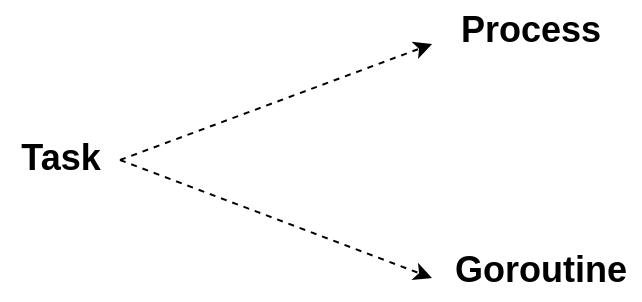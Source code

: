 <mxfile version="14.6.13" type="device" pages="4"><diagram id="3SvoMbDC1mkCXjFbCzDo" name="overview"><mxGraphModel dx="1106" dy="1003" grid="1" gridSize="10" guides="1" tooltips="1" connect="1" arrows="1" fold="1" page="1" pageScale="1" pageWidth="850" pageHeight="1100" math="0" shadow="0"><root><mxCell id="0"/><mxCell id="1" parent="0"/><mxCell id="HSGG-CYAjexTLidtktn--1" value="Task" style="text;html=1;align=center;verticalAlign=middle;resizable=0;points=[];autosize=1;strokeColor=none;fontSize=18;fontStyle=1" vertex="1" parent="1"><mxGeometry x="300" y="444" width="60" height="30" as="geometry"/></mxCell><mxCell id="HSGG-CYAjexTLidtktn--3" value="Process" style="text;html=1;align=center;verticalAlign=middle;resizable=0;points=[];autosize=1;strokeColor=none;fontSize=18;fontStyle=1" vertex="1" parent="1"><mxGeometry x="520" y="380" width="90" height="30" as="geometry"/></mxCell><mxCell id="HSGG-CYAjexTLidtktn--4" value="Goroutine" style="text;html=1;align=center;verticalAlign=middle;resizable=0;points=[];autosize=1;strokeColor=none;fontSize=18;fontStyle=1" vertex="1" parent="1"><mxGeometry x="520" y="500" width="100" height="30" as="geometry"/></mxCell><mxCell id="HSGG-CYAjexTLidtktn--5" value="" style="endArrow=classic;html=1;fontSize=18;dashed=1;entryX=-0.044;entryY=0.733;entryDx=0;entryDy=0;entryPerimeter=0;" edge="1" parent="1" target="HSGG-CYAjexTLidtktn--3"><mxGeometry width="50" height="50" relative="1" as="geometry"><mxPoint x="360" y="460" as="sourcePoint"/><mxPoint x="480" y="400" as="targetPoint"/></mxGeometry></mxCell><mxCell id="HSGG-CYAjexTLidtktn--6" value="" style="endArrow=classic;html=1;fontSize=18;dashed=1;entryX=-0.04;entryY=0.633;entryDx=0;entryDy=0;entryPerimeter=0;" edge="1" parent="1" target="HSGG-CYAjexTLidtktn--4"><mxGeometry width="50" height="50" relative="1" as="geometry"><mxPoint x="360" y="460" as="sourcePoint"/><mxPoint x="480" y="520" as="targetPoint"/></mxGeometry></mxCell></root></mxGraphModel></diagram><diagram id="nPjC6hBNiWcHWv9LEWFd" name="Function"><mxGraphModel dx="1106" dy="1003" grid="1" gridSize="10" guides="1" tooltips="1" connect="1" arrows="1" fold="1" page="1" pageScale="1" pageWidth="850" pageHeight="1100" math="0" shadow="0"><root><mxCell id="xYhLENbga3XM75TcmO6j-0"/><mxCell id="xYhLENbga3XM75TcmO6j-1" parent="xYhLENbga3XM75TcmO6j-0"/><mxCell id="xYhLENbga3XM75TcmO6j-2" value="" style="rounded=0;whiteSpace=wrap;html=1;strokeWidth=2;fontSize=17;fillColor=#dae8fc;strokeColor=#6c8ebf;dashed=1;" vertex="1" parent="xYhLENbga3XM75TcmO6j-1"><mxGeometry x="400" y="490" width="40" height="48" as="geometry"/></mxCell><mxCell id="xYhLENbga3XM75TcmO6j-3" value="worker" style="text;html=1;align=center;verticalAlign=middle;resizable=0;points=[];autosize=1;strokeColor=none;fontSize=15;" vertex="1" parent="xYhLENbga3XM75TcmO6j-1"><mxGeometry x="290" y="224" width="60" height="20" as="geometry"/></mxCell><mxCell id="xYhLENbga3XM75TcmO6j-4" value="" style="rounded=0;whiteSpace=wrap;html=1;strokeWidth=2;fontSize=17;fillColor=#dae8fc;strokeColor=#6c8ebf;dashed=1;" vertex="1" parent="xYhLENbga3XM75TcmO6j-1"><mxGeometry x="250" y="210" width="40" height="48" as="geometry"/></mxCell><mxCell id="xYhLENbga3XM75TcmO6j-5" value="" style="rounded=0;whiteSpace=wrap;html=1;strokeWidth=2;fontSize=17;fillColor=#dae8fc;strokeColor=#6c8ebf;dashed=1;" vertex="1" parent="xYhLENbga3XM75TcmO6j-1"><mxGeometry x="510" y="490" width="40" height="48" as="geometry"/></mxCell><mxCell id="xYhLENbga3XM75TcmO6j-6" value="" style="rounded=0;whiteSpace=wrap;html=1;strokeWidth=2;fontSize=17;fillColor=#dae8fc;strokeColor=#6c8ebf;dashed=1;" vertex="1" parent="xYhLENbga3XM75TcmO6j-1"><mxGeometry x="620" y="490" width="40" height="48" as="geometry"/></mxCell><mxCell id="xYhLENbga3XM75TcmO6j-8" style="rounded=0;orthogonalLoop=1;jettySize=auto;html=1;exitX=0.5;exitY=1;exitDx=0;exitDy=0;entryX=0.5;entryY=0;entryDx=0;entryDy=0;dashed=1;fontSize=18;endArrow=open;endFill=0;" edge="1" parent="xYhLENbga3XM75TcmO6j-1" source="xYhLENbga3XM75TcmO6j-7" target="xYhLENbga3XM75TcmO6j-2"><mxGeometry relative="1" as="geometry"/></mxCell><mxCell id="xYhLENbga3XM75TcmO6j-9" style="edgeStyle=none;rounded=0;orthogonalLoop=1;jettySize=auto;html=1;exitX=0.5;exitY=1;exitDx=0;exitDy=0;entryX=0.5;entryY=0;entryDx=0;entryDy=0;dashed=1;fontSize=18;endArrow=open;endFill=0;" edge="1" parent="xYhLENbga3XM75TcmO6j-1" source="xYhLENbga3XM75TcmO6j-7" target="xYhLENbga3XM75TcmO6j-5"><mxGeometry relative="1" as="geometry"/></mxCell><mxCell id="xYhLENbga3XM75TcmO6j-10" style="edgeStyle=none;rounded=0;orthogonalLoop=1;jettySize=auto;html=1;exitX=0.5;exitY=1;exitDx=0;exitDy=0;entryX=0.5;entryY=0;entryDx=0;entryDy=0;dashed=1;fontSize=18;endArrow=open;endFill=0;" edge="1" parent="xYhLENbga3XM75TcmO6j-1" source="xYhLENbga3XM75TcmO6j-7" target="xYhLENbga3XM75TcmO6j-6"><mxGeometry relative="1" as="geometry"/></mxCell><mxCell id="xYhLENbga3XM75TcmO6j-7" value="Schedule" style="rounded=0;whiteSpace=wrap;html=1;strokeWidth=2;fontSize=17;" vertex="1" parent="xYhLENbga3XM75TcmO6j-1"><mxGeometry x="470" y="310" width="120" height="48" as="geometry"/></mxCell><mxCell id="xYhLENbga3XM75TcmO6j-12" style="edgeStyle=none;rounded=0;orthogonalLoop=1;jettySize=auto;html=1;exitX=1;exitY=0.5;exitDx=0;exitDy=0;entryX=0;entryY=0.5;entryDx=0;entryDy=0;dashed=1;fontSize=18;endArrow=open;endFill=0;" edge="1" parent="xYhLENbga3XM75TcmO6j-1" source="xYhLENbga3XM75TcmO6j-11" target="xYhLENbga3XM75TcmO6j-7"><mxGeometry relative="1" as="geometry"/></mxCell><mxCell id="xYhLENbga3XM75TcmO6j-11" value="Client" style="rounded=0;whiteSpace=wrap;html=1;strokeWidth=2;fontSize=17;" vertex="1" parent="xYhLENbga3XM75TcmO6j-1"><mxGeometry x="260" y="310" width="120" height="48" as="geometry"/></mxCell><mxCell id="xYhLENbga3XM75TcmO6j-14" style="edgeStyle=none;rounded=0;orthogonalLoop=1;jettySize=auto;html=1;exitX=1;exitY=0.5;exitDx=0;exitDy=0;entryX=0;entryY=0.5;entryDx=0;entryDy=0;dashed=1;fontSize=18;endArrow=open;endFill=0;" edge="1" parent="xYhLENbga3XM75TcmO6j-1" source="xYhLENbga3XM75TcmO6j-13" target="xYhLENbga3XM75TcmO6j-11"><mxGeometry relative="1" as="geometry"/></mxCell><mxCell id="xYhLENbga3XM75TcmO6j-13" value="" style="rounded=0;whiteSpace=wrap;html=1;strokeWidth=2;fontSize=17;fillColor=#e1d5e7;strokeColor=#9673a6;dashed=1;" vertex="1" parent="xYhLENbga3XM75TcmO6j-1"><mxGeometry x="130" y="310" width="40" height="48" as="geometry"/></mxCell><mxCell id="xYhLENbga3XM75TcmO6j-15" value="" style="rounded=0;whiteSpace=wrap;html=1;strokeWidth=2;fontSize=17;fillColor=#e1d5e7;strokeColor=#9673a6;dashed=1;" vertex="1" parent="xYhLENbga3XM75TcmO6j-1"><mxGeometry x="380" y="210" width="40" height="48" as="geometry"/></mxCell><mxCell id="xYhLENbga3XM75TcmO6j-16" value="Func" style="text;html=1;align=center;verticalAlign=middle;resizable=0;points=[];autosize=1;strokeColor=none;fontSize=15;" vertex="1" parent="xYhLENbga3XM75TcmO6j-1"><mxGeometry x="420" y="224" width="50" height="20" as="geometry"/></mxCell><mxCell id="xYhLENbga3XM75TcmO6j-17" value="How to transport the function?" style="text;html=1;align=center;verticalAlign=middle;resizable=0;points=[];autosize=1;strokeColor=none;fontSize=15;" vertex="1" parent="xYhLENbga3XM75TcmO6j-1"><mxGeometry x="125" y="458" width="220" height="20" as="geometry"/></mxCell><mxCell id="xYhLENbga3XM75TcmO6j-18" value="1. main.go&lt;br&gt;&lt;div&gt;&lt;span&gt;2. docker image&lt;/span&gt;&lt;/div&gt;3. executable file" style="text;html=1;align=left;verticalAlign=middle;resizable=0;points=[];autosize=1;strokeColor=none;fontSize=15;" vertex="1" parent="xYhLENbga3XM75TcmO6j-1"><mxGeometry x="135" y="478" width="130" height="60" as="geometry"/></mxCell><mxCell id="sm8FeRjUQuaffeMcAZKg-0" value="" style="rounded=0;whiteSpace=wrap;html=1;strokeWidth=2;fontSize=17;fillColor=#dae8fc;strokeColor=#6c8ebf;dashed=1;" vertex="1" parent="xYhLENbga3XM75TcmO6j-1"><mxGeometry x="510" y="870" width="40" height="48" as="geometry"/></mxCell><mxCell id="sm8FeRjUQuaffeMcAZKg-1" value="" style="rounded=0;whiteSpace=wrap;html=1;strokeWidth=2;fontSize=17;fillColor=#dae8fc;strokeColor=#6c8ebf;dashed=1;" vertex="1" parent="xYhLENbga3XM75TcmO6j-1"><mxGeometry x="620" y="870" width="40" height="48" as="geometry"/></mxCell><mxCell id="sm8FeRjUQuaffeMcAZKg-2" value="" style="rounded=0;whiteSpace=wrap;html=1;strokeWidth=2;fontSize=17;fillColor=#dae8fc;strokeColor=#6c8ebf;dashed=1;" vertex="1" parent="xYhLENbga3XM75TcmO6j-1"><mxGeometry x="730" y="870" width="40" height="48" as="geometry"/></mxCell><mxCell id="sm8FeRjUQuaffeMcAZKg-3" style="rounded=0;orthogonalLoop=1;jettySize=auto;html=1;exitX=0.5;exitY=1;exitDx=0;exitDy=0;entryX=0.5;entryY=0;entryDx=0;entryDy=0;dashed=1;fontSize=18;endArrow=open;endFill=0;" edge="1" parent="xYhLENbga3XM75TcmO6j-1" source="sm8FeRjUQuaffeMcAZKg-6" target="sm8FeRjUQuaffeMcAZKg-0"><mxGeometry relative="1" as="geometry"/></mxCell><mxCell id="sm8FeRjUQuaffeMcAZKg-4" style="edgeStyle=none;rounded=0;orthogonalLoop=1;jettySize=auto;html=1;exitX=0.5;exitY=1;exitDx=0;exitDy=0;entryX=0.5;entryY=0;entryDx=0;entryDy=0;dashed=1;fontSize=18;endArrow=open;endFill=0;" edge="1" parent="xYhLENbga3XM75TcmO6j-1" source="sm8FeRjUQuaffeMcAZKg-6" target="sm8FeRjUQuaffeMcAZKg-1"><mxGeometry relative="1" as="geometry"/></mxCell><mxCell id="sm8FeRjUQuaffeMcAZKg-5" style="edgeStyle=none;rounded=0;orthogonalLoop=1;jettySize=auto;html=1;exitX=0.5;exitY=1;exitDx=0;exitDy=0;entryX=0.5;entryY=0;entryDx=0;entryDy=0;dashed=1;fontSize=18;endArrow=open;endFill=0;" edge="1" parent="xYhLENbga3XM75TcmO6j-1" source="sm8FeRjUQuaffeMcAZKg-6" target="sm8FeRjUQuaffeMcAZKg-2"><mxGeometry relative="1" as="geometry"/></mxCell><mxCell id="sm8FeRjUQuaffeMcAZKg-6" value="Schedule" style="rounded=0;whiteSpace=wrap;html=1;strokeWidth=2;fontSize=17;" vertex="1" parent="xYhLENbga3XM75TcmO6j-1"><mxGeometry x="580" y="690" width="120" height="48" as="geometry"/></mxCell><mxCell id="sm8FeRjUQuaffeMcAZKg-13" value="transform" style="edgeStyle=orthogonalEdgeStyle;rounded=0;orthogonalLoop=1;jettySize=auto;html=1;exitX=1;exitY=0.5;exitDx=0;exitDy=0;dashed=1;fontSize=12;endArrow=open;endFill=0;entryX=0;entryY=0.5;entryDx=0;entryDy=0;" edge="1" parent="xYhLENbga3XM75TcmO6j-1" source="sm8FeRjUQuaffeMcAZKg-8" target="sm8FeRjUQuaffeMcAZKg-14"><mxGeometry relative="1" as="geometry"><mxPoint x="440" y="714" as="targetPoint"/></mxGeometry></mxCell><mxCell id="sm8FeRjUQuaffeMcAZKg-8" value="Client" style="rounded=0;whiteSpace=wrap;html=1;strokeWidth=2;fontSize=17;" vertex="1" parent="xYhLENbga3XM75TcmO6j-1"><mxGeometry x="220" y="690" width="120" height="48" as="geometry"/></mxCell><mxCell id="sm8FeRjUQuaffeMcAZKg-9" style="edgeStyle=none;rounded=0;orthogonalLoop=1;jettySize=auto;html=1;exitX=1;exitY=0.5;exitDx=0;exitDy=0;entryX=0;entryY=0.5;entryDx=0;entryDy=0;dashed=1;fontSize=18;endArrow=open;endFill=0;" edge="1" parent="xYhLENbga3XM75TcmO6j-1" source="sm8FeRjUQuaffeMcAZKg-10" target="sm8FeRjUQuaffeMcAZKg-8"><mxGeometry relative="1" as="geometry"/></mxCell><mxCell id="sm8FeRjUQuaffeMcAZKg-10" value="" style="rounded=0;whiteSpace=wrap;html=1;strokeWidth=2;fontSize=17;fillColor=#e1d5e7;strokeColor=#9673a6;dashed=1;" vertex="1" parent="xYhLENbga3XM75TcmO6j-1"><mxGeometry x="90" y="690" width="40" height="48" as="geometry"/></mxCell><mxCell id="sm8FeRjUQuaffeMcAZKg-11" value="How to run the function？" style="text;html=1;align=center;verticalAlign=middle;resizable=0;points=[];autosize=1;strokeColor=none;fontSize=15;" vertex="1" parent="xYhLENbga3XM75TcmO6j-1"><mxGeometry x="95" y="838" width="180" height="20" as="geometry"/></mxCell><mxCell id="sm8FeRjUQuaffeMcAZKg-12" value="1. go run main.go&lt;br&gt;&lt;div&gt;&lt;span&gt;2. docker run image&lt;/span&gt;&lt;/div&gt;3. os.Exec(filename)" style="text;html=1;align=left;verticalAlign=middle;resizable=0;points=[];autosize=1;strokeColor=none;fontSize=15;" vertex="1" parent="xYhLENbga3XM75TcmO6j-1"><mxGeometry x="110" y="858" width="150" height="60" as="geometry"/></mxCell><mxCell id="sm8FeRjUQuaffeMcAZKg-18" style="edgeStyle=orthogonalEdgeStyle;rounded=0;orthogonalLoop=1;jettySize=auto;html=1;exitX=1;exitY=0.5;exitDx=0;exitDy=0;entryX=0;entryY=0.5;entryDx=0;entryDy=0;dashed=1;fontSize=12;endArrow=open;endFill=0;" edge="1" parent="xYhLENbga3XM75TcmO6j-1" source="sm8FeRjUQuaffeMcAZKg-14" target="sm8FeRjUQuaffeMcAZKg-6"><mxGeometry relative="1" as="geometry"/></mxCell><mxCell id="sm8FeRjUQuaffeMcAZKg-14" value="" style="rounded=0;whiteSpace=wrap;html=1;strokeWidth=2;fontSize=17;dashed=1;fillColor=#f8cecc;strokeColor=#b85450;" vertex="1" parent="xYhLENbga3XM75TcmO6j-1"><mxGeometry x="450" y="690" width="40" height="48" as="geometry"/></mxCell><mxCell id="sm8FeRjUQuaffeMcAZKg-15" value="" style="rounded=0;whiteSpace=wrap;html=1;strokeWidth=2;fontSize=17;dashed=1;fillColor=#f8cecc;strokeColor=#b85450;" vertex="1" parent="xYhLENbga3XM75TcmO6j-1"><mxGeometry x="560" y="768" width="20" height="28" as="geometry"/></mxCell><mxCell id="sm8FeRjUQuaffeMcAZKg-16" value="" style="rounded=0;whiteSpace=wrap;html=1;strokeWidth=2;fontSize=17;dashed=1;fillColor=#f8cecc;strokeColor=#b85450;" vertex="1" parent="xYhLENbga3XM75TcmO6j-1"><mxGeometry x="700" y="768" width="20" height="28" as="geometry"/></mxCell><mxCell id="sm8FeRjUQuaffeMcAZKg-17" value="" style="rounded=0;whiteSpace=wrap;html=1;strokeWidth=2;fontSize=17;dashed=1;fillColor=#f8cecc;strokeColor=#b85450;" vertex="1" parent="xYhLENbga3XM75TcmO6j-1"><mxGeometry x="630" y="768" width="20" height="28" as="geometry"/></mxCell><mxCell id="sm8FeRjUQuaffeMcAZKg-19" value="" style="rounded=0;whiteSpace=wrap;html=1;strokeWidth=2;fontSize=17;dashed=1;fillColor=#f8cecc;strokeColor=#b85450;" vertex="1" parent="xYhLENbga3XM75TcmO6j-1"><mxGeometry x="500" y="210" width="40" height="48" as="geometry"/></mxCell><mxCell id="sm8FeRjUQuaffeMcAZKg-20" value="Intermediate" style="text;html=1;align=center;verticalAlign=middle;resizable=0;points=[];autosize=1;strokeColor=none;fontSize=15;" vertex="1" parent="xYhLENbga3XM75TcmO6j-1"><mxGeometry x="540" y="224" width="100" height="20" as="geometry"/></mxCell></root></mxGraphModel></diagram><diagram id="HkUI5wmbWF4kP87r55Sr" name="Register"><mxGraphModel dx="1106" dy="1003" grid="1" gridSize="10" guides="1" tooltips="1" connect="1" arrows="1" fold="1" page="1" pageScale="1" pageWidth="850" pageHeight="1100" math="0" shadow="0"><root><mxCell id="Qe1ZZ5EtWg21ssXyPbJC-0"/><mxCell id="Qe1ZZ5EtWg21ssXyPbJC-1" parent="Qe1ZZ5EtWg21ssXyPbJC-0"/><mxCell id="QXpDXe4XGlOjx7H_vjmJ-20" style="edgeStyle=none;rounded=0;orthogonalLoop=1;jettySize=auto;html=1;exitX=0.5;exitY=1;exitDx=0;exitDy=0;entryX=0.5;entryY=0;entryDx=0;entryDy=0;fontSize=15;endArrow=open;endFill=0;dashed=1;" edge="1" parent="Qe1ZZ5EtWg21ssXyPbJC-1" source="QXpDXe4XGlOjx7H_vjmJ-0" target="QXpDXe4XGlOjx7H_vjmJ-17"><mxGeometry relative="1" as="geometry"/></mxCell><mxCell id="QXpDXe4XGlOjx7H_vjmJ-21" style="edgeStyle=none;rounded=0;orthogonalLoop=1;jettySize=auto;html=1;exitX=0.5;exitY=1;exitDx=0;exitDy=0;entryX=0.5;entryY=0;entryDx=0;entryDy=0;fontSize=15;endArrow=open;endFill=0;dashed=1;" edge="1" parent="Qe1ZZ5EtWg21ssXyPbJC-1" source="QXpDXe4XGlOjx7H_vjmJ-0" target="QXpDXe4XGlOjx7H_vjmJ-18"><mxGeometry relative="1" as="geometry"/></mxCell><mxCell id="L1-ocj655e4Mfix5hyEu-2" style="edgeStyle=none;rounded=0;orthogonalLoop=1;jettySize=auto;html=1;exitX=0.5;exitY=1;exitDx=0;exitDy=0;entryX=0.5;entryY=0;entryDx=0;entryDy=0;dashed=1;fontSize=15;endArrow=open;endFill=0;" edge="1" parent="Qe1ZZ5EtWg21ssXyPbJC-1" source="QXpDXe4XGlOjx7H_vjmJ-0" target="QXpDXe4XGlOjx7H_vjmJ-1"><mxGeometry relative="1" as="geometry"/></mxCell><mxCell id="QXpDXe4XGlOjx7H_vjmJ-0" value="Scheduler" style="rounded=0;whiteSpace=wrap;html=1;strokeWidth=2;fontSize=17;" vertex="1" parent="Qe1ZZ5EtWg21ssXyPbJC-1"><mxGeometry x="420" y="270" width="120" height="48" as="geometry"/></mxCell><mxCell id="QXpDXe4XGlOjx7H_vjmJ-15" value="Register" style="edgeStyle=orthogonalEdgeStyle;rounded=0;orthogonalLoop=1;jettySize=auto;html=1;exitX=1;exitY=0.5;exitDx=0;exitDy=0;entryX=0.5;entryY=1;entryDx=0;entryDy=0;dashed=1;fontSize=12;endArrow=open;endFill=0;" edge="1" parent="Qe1ZZ5EtWg21ssXyPbJC-1" source="QXpDXe4XGlOjx7H_vjmJ-1" target="QXpDXe4XGlOjx7H_vjmJ-14"><mxGeometry relative="1" as="geometry"/></mxCell><mxCell id="QXpDXe4XGlOjx7H_vjmJ-1" value="" style="rounded=0;whiteSpace=wrap;html=1;strokeWidth=2;fontSize=17;fillColor=#dae8fc;strokeColor=#6c8ebf;dashed=1;" vertex="1" parent="Qe1ZZ5EtWg21ssXyPbJC-1"><mxGeometry x="570" y="450" width="40" height="48" as="geometry"/></mxCell><mxCell id="QXpDXe4XGlOjx7H_vjmJ-2" value="" style="rounded=0;whiteSpace=wrap;html=1;strokeWidth=2;fontSize=17;fillColor=#dae8fc;strokeColor=#6c8ebf;dashed=1;" vertex="1" parent="Qe1ZZ5EtWg21ssXyPbJC-1"><mxGeometry x="370" y="150" width="40" height="48" as="geometry"/></mxCell><mxCell id="QXpDXe4XGlOjx7H_vjmJ-3" value="worker" style="text;html=1;align=center;verticalAlign=middle;resizable=0;points=[];autosize=1;strokeColor=none;fontSize=15;" vertex="1" parent="Qe1ZZ5EtWg21ssXyPbJC-1"><mxGeometry x="410" y="164" width="60" height="20" as="geometry"/></mxCell><mxCell id="QXpDXe4XGlOjx7H_vjmJ-5" style="edgeStyle=none;rounded=0;orthogonalLoop=1;jettySize=auto;html=1;exitX=0;exitY=0.75;exitDx=0;exitDy=0;fontSize=15;" edge="1" parent="Qe1ZZ5EtWg21ssXyPbJC-1" source="QXpDXe4XGlOjx7H_vjmJ-1" target="QXpDXe4XGlOjx7H_vjmJ-1"><mxGeometry relative="1" as="geometry"/></mxCell><mxCell id="QXpDXe4XGlOjx7H_vjmJ-9" style="edgeStyle=none;rounded=0;orthogonalLoop=1;jettySize=auto;html=1;exitX=0;exitY=0.75;exitDx=0;exitDy=0;fontSize=15;" edge="1" parent="Qe1ZZ5EtWg21ssXyPbJC-1"><mxGeometry relative="1" as="geometry"><mxPoint x="460" y="476" as="sourcePoint"/><mxPoint x="460" y="476" as="targetPoint"/></mxGeometry></mxCell><mxCell id="QXpDXe4XGlOjx7H_vjmJ-12" value="call" style="edgeStyle=none;rounded=0;orthogonalLoop=1;jettySize=auto;html=1;exitX=1;exitY=0.5;exitDx=0;exitDy=0;entryX=0;entryY=0.5;entryDx=0;entryDy=0;dashed=1;fontSize=15;endArrow=open;endFill=0;" edge="1" parent="Qe1ZZ5EtWg21ssXyPbJC-1" source="QXpDXe4XGlOjx7H_vjmJ-11" target="QXpDXe4XGlOjx7H_vjmJ-0"><mxGeometry relative="1" as="geometry"/></mxCell><mxCell id="QXpDXe4XGlOjx7H_vjmJ-11" value="Client" style="rounded=0;whiteSpace=wrap;html=1;strokeWidth=2;fontSize=17;" vertex="1" parent="Qe1ZZ5EtWg21ssXyPbJC-1"><mxGeometry x="200" y="270" width="120" height="48" as="geometry"/></mxCell><mxCell id="QXpDXe4XGlOjx7H_vjmJ-16" style="edgeStyle=none;rounded=0;orthogonalLoop=1;jettySize=auto;html=1;exitX=0;exitY=0.5;exitDx=0;exitDy=0;entryX=1;entryY=0.5;entryDx=0;entryDy=0;fontSize=15;endArrow=open;endFill=0;" edge="1" parent="Qe1ZZ5EtWg21ssXyPbJC-1" source="QXpDXe4XGlOjx7H_vjmJ-14" target="QXpDXe4XGlOjx7H_vjmJ-0"><mxGeometry relative="1" as="geometry"/></mxCell><mxCell id="QXpDXe4XGlOjx7H_vjmJ-14" value="Registry" style="rounded=0;whiteSpace=wrap;html=1;strokeWidth=2;fontSize=17;" vertex="1" parent="Qe1ZZ5EtWg21ssXyPbJC-1"><mxGeometry x="640" y="270" width="120" height="48" as="geometry"/></mxCell><mxCell id="QXpDXe4XGlOjx7H_vjmJ-17" value="" style="rounded=0;whiteSpace=wrap;html=1;strokeWidth=2;fontSize=17;fillColor=#dae8fc;strokeColor=#6c8ebf;dashed=1;" vertex="1" parent="Qe1ZZ5EtWg21ssXyPbJC-1"><mxGeometry x="350" y="450" width="40" height="48" as="geometry"/></mxCell><mxCell id="QXpDXe4XGlOjx7H_vjmJ-18" value="" style="rounded=0;whiteSpace=wrap;html=1;strokeWidth=2;fontSize=17;fillColor=#dae8fc;strokeColor=#6c8ebf;dashed=1;" vertex="1" parent="Qe1ZZ5EtWg21ssXyPbJC-1"><mxGeometry x="460" y="450" width="40" height="48" as="geometry"/></mxCell><mxCell id="L1-ocj655e4Mfix5hyEu-1" value="Serve" style="edgeStyle=orthogonalEdgeStyle;rounded=0;orthogonalLoop=1;jettySize=auto;html=1;exitX=1;exitY=0.5;exitDx=0;exitDy=0;entryX=0;entryY=0.5;entryDx=0;entryDy=0;dashed=1;fontSize=12;endArrow=open;endFill=0;" edge="1" parent="Qe1ZZ5EtWg21ssXyPbJC-1" source="L1-ocj655e4Mfix5hyEu-0" target="QXpDXe4XGlOjx7H_vjmJ-17"><mxGeometry relative="1" as="geometry"/></mxCell><mxCell id="L1-ocj655e4Mfix5hyEu-0" value="" style="rounded=0;whiteSpace=wrap;html=1;strokeWidth=2;fontSize=17;fillColor=#e1d5e7;strokeColor=#9673a6;dashed=1;" vertex="1" parent="Qe1ZZ5EtWg21ssXyPbJC-1"><mxGeometry x="205" y="450" width="40" height="48" as="geometry"/></mxCell><mxCell id="L1-ocj655e4Mfix5hyEu-3" value="" style="rounded=0;whiteSpace=wrap;html=1;strokeWidth=2;fontSize=17;fillColor=#e1d5e7;strokeColor=#9673a6;dashed=1;" vertex="1" parent="Qe1ZZ5EtWg21ssXyPbJC-1"><mxGeometry x="510" y="150" width="40" height="48" as="geometry"/></mxCell><mxCell id="L1-ocj655e4Mfix5hyEu-4" value="Func" style="text;html=1;align=center;verticalAlign=middle;resizable=0;points=[];autosize=1;strokeColor=none;fontSize=15;" vertex="1" parent="Qe1ZZ5EtWg21ssXyPbJC-1"><mxGeometry x="550" y="164" width="50" height="20" as="geometry"/></mxCell><mxCell id="AcCob82pIoL4QJAOUHe_-3" value="" style="edgeStyle=orthogonalEdgeStyle;rounded=0;orthogonalLoop=1;jettySize=auto;html=1;fontSize=15;endArrow=open;endFill=0;entryX=0.5;entryY=1;entryDx=0;entryDy=0;dashed=1;" edge="1" parent="Qe1ZZ5EtWg21ssXyPbJC-1" source="AcCob82pIoL4QJAOUHe_-2" target="QXpDXe4XGlOjx7H_vjmJ-17"><mxGeometry relative="1" as="geometry"/></mxCell><mxCell id="AcCob82pIoL4QJAOUHe_-2" value="User" style="text;html=1;align=center;verticalAlign=middle;resizable=0;points=[];autosize=1;strokeColor=none;fontSize=15;fontStyle=1" vertex="1" parent="Qe1ZZ5EtWg21ssXyPbJC-1"><mxGeometry x="200" y="520" width="50" height="20" as="geometry"/></mxCell><mxCell id="AcCob82pIoL4QJAOUHe_-4" value="" style="edgeStyle=orthogonalEdgeStyle;rounded=0;orthogonalLoop=1;jettySize=auto;html=1;fontSize=15;endArrow=open;endFill=0;exitX=1.04;exitY=0.5;exitDx=0;exitDy=0;exitPerimeter=0;entryX=0.5;entryY=1;entryDx=0;entryDy=0;dashed=1;" edge="1" parent="Qe1ZZ5EtWg21ssXyPbJC-1" source="AcCob82pIoL4QJAOUHe_-2" target="QXpDXe4XGlOjx7H_vjmJ-18"><mxGeometry relative="1" as="geometry"><mxPoint x="260" y="540" as="sourcePoint"/><mxPoint x="490" y="490" as="targetPoint"/></mxGeometry></mxCell><mxCell id="AcCob82pIoL4QJAOUHe_-5" value="Create" style="edgeStyle=orthogonalEdgeStyle;rounded=0;orthogonalLoop=1;jettySize=auto;html=1;fontSize=12;endArrow=open;endFill=0;exitX=1.02;exitY=0.5;exitDx=0;exitDy=0;exitPerimeter=0;entryX=0.5;entryY=1;entryDx=0;entryDy=0;dashed=1;" edge="1" parent="Qe1ZZ5EtWg21ssXyPbJC-1" source="AcCob82pIoL4QJAOUHe_-2" target="QXpDXe4XGlOjx7H_vjmJ-1"><mxGeometry x="-0.682" relative="1" as="geometry"><mxPoint x="262" y="540" as="sourcePoint"/><mxPoint x="490" y="508" as="targetPoint"/><mxPoint as="offset"/></mxGeometry></mxCell><mxCell id="T1cD9ZteqHkFZxhMKPr3-0" value="etcd" style="text;html=1;align=center;verticalAlign=middle;resizable=0;points=[];autosize=1;strokeColor=none;fontSize=12;" vertex="1" parent="Qe1ZZ5EtWg21ssXyPbJC-1"><mxGeometry x="640" y="250" width="40" height="20" as="geometry"/></mxCell></root></mxGraphModel></diagram><diagram id="0lanxDe1DYoUe_8vdr1x" name="Policy"><mxGraphModel dx="1106" dy="1003" grid="1" gridSize="10" guides="1" tooltips="1" connect="1" arrows="1" fold="1" page="1" pageScale="1" pageWidth="850" pageHeight="1100" math="0" shadow="0"><root><mxCell id="we0OvvCKqPueB6-gDaaV-0"/><mxCell id="we0OvvCKqPueB6-gDaaV-1" parent="we0OvvCKqPueB6-gDaaV-0"/><mxCell id="E5qxDZsRbsgEz9PvQt6e-7" value="get" style="edgeStyle=orthogonalEdgeStyle;rounded=0;orthogonalLoop=1;jettySize=auto;html=1;exitX=1;exitY=0.5;exitDx=0;exitDy=0;entryX=0;entryY=0.5;entryDx=0;entryDy=0;dashed=1;fontSize=15;endArrow=open;endFill=0;" edge="1" parent="we0OvvCKqPueB6-gDaaV-1" source="E5qxDZsRbsgEz9PvQt6e-0" target="E5qxDZsRbsgEz9PvQt6e-6"><mxGeometry relative="1" as="geometry"/></mxCell><mxCell id="E5qxDZsRbsgEz9PvQt6e-0" value="Pool" style="rounded=0;whiteSpace=wrap;html=1;strokeWidth=2;fontSize=17;" vertex="1" parent="we0OvvCKqPueB6-gDaaV-1"><mxGeometry x="360" y="250" width="120" height="48" as="geometry"/></mxCell><mxCell id="E5qxDZsRbsgEz9PvQt6e-5" value="put" style="edgeStyle=orthogonalEdgeStyle;rounded=0;orthogonalLoop=1;jettySize=auto;html=1;exitX=1;exitY=0.5;exitDx=0;exitDy=0;entryX=0;entryY=0.5;entryDx=0;entryDy=0;dashed=1;fontSize=15;endArrow=open;endFill=0;" edge="1" parent="we0OvvCKqPueB6-gDaaV-1" source="E5qxDZsRbsgEz9PvQt6e-2" target="E5qxDZsRbsgEz9PvQt6e-0"><mxGeometry relative="1" as="geometry"/></mxCell><mxCell id="E5qxDZsRbsgEz9PvQt6e-2" value="" style="rounded=0;whiteSpace=wrap;html=1;strokeWidth=2;fontSize=17;fillColor=#dae8fc;strokeColor=#6c8ebf;" vertex="1" parent="we0OvvCKqPueB6-gDaaV-1"><mxGeometry x="220" y="250" width="40" height="48" as="geometry"/></mxCell><mxCell id="E5qxDZsRbsgEz9PvQt6e-3" value="" style="rounded=0;whiteSpace=wrap;html=1;strokeWidth=2;fontSize=17;fillColor=#dae8fc;strokeColor=#6c8ebf;" vertex="1" parent="we0OvvCKqPueB6-gDaaV-1"><mxGeometry x="340" y="130" width="40" height="48" as="geometry"/></mxCell><mxCell id="E5qxDZsRbsgEz9PvQt6e-4" value="worker" style="text;html=1;align=center;verticalAlign=middle;resizable=0;points=[];autosize=1;strokeColor=none;fontSize=15;" vertex="1" parent="we0OvvCKqPueB6-gDaaV-1"><mxGeometry x="380" y="144" width="60" height="20" as="geometry"/></mxCell><mxCell id="E5qxDZsRbsgEz9PvQt6e-10" value="" style="edgeStyle=orthogonalEdgeStyle;rounded=0;orthogonalLoop=1;jettySize=auto;html=1;exitX=0.5;exitY=1;exitDx=0;exitDy=0;entryX=1;entryY=0.5;entryDx=0;entryDy=0;dashed=1;fontSize=15;endArrow=open;endFill=0;" edge="1" parent="we0OvvCKqPueB6-gDaaV-1" source="E5qxDZsRbsgEz9PvQt6e-6" target="E5qxDZsRbsgEz9PvQt6e-9"><mxGeometry x="0.399" relative="1" as="geometry"><mxPoint as="offset"/></mxGeometry></mxCell><mxCell id="E5qxDZsRbsgEz9PvQt6e-6" value="" style="rounded=0;whiteSpace=wrap;html=1;strokeWidth=2;fontSize=17;fillColor=#dae8fc;strokeColor=#6c8ebf;" vertex="1" parent="we0OvvCKqPueB6-gDaaV-1"><mxGeometry x="580" y="250" width="40" height="48" as="geometry"/></mxCell><mxCell id="E5qxDZsRbsgEz9PvQt6e-14" value="complete" style="edgeStyle=orthogonalEdgeStyle;rounded=0;orthogonalLoop=1;jettySize=auto;html=1;exitX=0;exitY=0.5;exitDx=0;exitDy=0;entryX=0.5;entryY=1;entryDx=0;entryDy=0;dashed=1;fontSize=15;endArrow=open;endFill=0;" edge="1" parent="we0OvvCKqPueB6-gDaaV-1" source="E5qxDZsRbsgEz9PvQt6e-9" target="E5qxDZsRbsgEz9PvQt6e-2"><mxGeometry x="-0.399" relative="1" as="geometry"><mxPoint as="offset"/></mxGeometry></mxCell><mxCell id="E5qxDZsRbsgEz9PvQt6e-9" value="" style="rounded=0;whiteSpace=wrap;html=1;strokeWidth=2;fontSize=17;fillColor=#dae8fc;strokeColor=#6c8ebf;" vertex="1" parent="we0OvvCKqPueB6-gDaaV-1"><mxGeometry x="400" y="370" width="40" height="48" as="geometry"/></mxCell><mxCell id="E5qxDZsRbsgEz9PvQt6e-26" value="" style="rounded=0;whiteSpace=wrap;html=1;strokeWidth=2;fontSize=17;fillColor=#dae8fc;strokeColor=#6c8ebf;" vertex="1" parent="we0OvvCKqPueB6-gDaaV-1"><mxGeometry x="310" y="860" width="40" height="48" as="geometry"/></mxCell><mxCell id="E5qxDZsRbsgEz9PvQt6e-28" value="" style="rounded=0;whiteSpace=wrap;html=1;strokeWidth=2;fontSize=17;fillColor=#dae8fc;strokeColor=#6c8ebf;" vertex="1" parent="we0OvvCKqPueB6-gDaaV-1"><mxGeometry x="520" y="860" width="40" height="48" as="geometry"/></mxCell><mxCell id="E5qxDZsRbsgEz9PvQt6e-30" value="" style="rounded=0;whiteSpace=wrap;html=1;strokeWidth=2;fontSize=17;fillColor=#dae8fc;strokeColor=#6c8ebf;" vertex="1" parent="we0OvvCKqPueB6-gDaaV-1"><mxGeometry x="415" y="860" width="40" height="48" as="geometry"/></mxCell><mxCell id="E5qxDZsRbsgEz9PvQt6e-32" style="rounded=0;orthogonalLoop=1;jettySize=auto;html=1;exitX=0.5;exitY=1;exitDx=0;exitDy=0;entryX=0.5;entryY=0;entryDx=0;entryDy=0;dashed=1;fontSize=15;endArrow=open;endFill=0;" edge="1" parent="we0OvvCKqPueB6-gDaaV-1" source="E5qxDZsRbsgEz9PvQt6e-31" target="E5qxDZsRbsgEz9PvQt6e-26"><mxGeometry relative="1" as="geometry"/></mxCell><mxCell id="E5qxDZsRbsgEz9PvQt6e-33" style="edgeStyle=none;rounded=0;orthogonalLoop=1;jettySize=auto;html=1;exitX=0.5;exitY=1;exitDx=0;exitDy=0;entryX=0.5;entryY=0;entryDx=0;entryDy=0;dashed=1;fontSize=15;endArrow=open;endFill=0;" edge="1" parent="we0OvvCKqPueB6-gDaaV-1" source="E5qxDZsRbsgEz9PvQt6e-31" target="E5qxDZsRbsgEz9PvQt6e-30"><mxGeometry relative="1" as="geometry"/></mxCell><mxCell id="E5qxDZsRbsgEz9PvQt6e-34" style="edgeStyle=none;rounded=0;orthogonalLoop=1;jettySize=auto;html=1;exitX=0.5;exitY=1;exitDx=0;exitDy=0;entryX=0.5;entryY=0;entryDx=0;entryDy=0;dashed=1;fontSize=15;endArrow=open;endFill=0;" edge="1" parent="we0OvvCKqPueB6-gDaaV-1" source="E5qxDZsRbsgEz9PvQt6e-31" target="E5qxDZsRbsgEz9PvQt6e-28"><mxGeometry relative="1" as="geometry"/></mxCell><mxCell id="E5qxDZsRbsgEz9PvQt6e-31" value="ScheduleFunc" style="rounded=0;whiteSpace=wrap;html=1;strokeWidth=2;fontSize=17;dashed=1;" vertex="1" parent="we0OvvCKqPueB6-gDaaV-1"><mxGeometry x="360" y="710" width="150" height="48" as="geometry"/></mxCell><mxCell id="E5qxDZsRbsgEz9PvQt6e-36" style="edgeStyle=none;rounded=0;orthogonalLoop=1;jettySize=auto;html=1;exitX=0.5;exitY=1;exitDx=0;exitDy=0;entryX=0.5;entryY=0;entryDx=0;entryDy=0;dashed=1;fontSize=15;endArrow=open;endFill=0;" edge="1" parent="we0OvvCKqPueB6-gDaaV-1" source="E5qxDZsRbsgEz9PvQt6e-35" target="E5qxDZsRbsgEz9PvQt6e-31"><mxGeometry relative="1" as="geometry"/></mxCell><mxCell id="E5qxDZsRbsgEz9PvQt6e-35" value="" style="rounded=0;whiteSpace=wrap;html=1;strokeWidth=2;fontSize=17;dashed=1;fillColor=#f8cecc;strokeColor=#b85450;" vertex="1" parent="we0OvvCKqPueB6-gDaaV-1"><mxGeometry x="415" y="580" width="40" height="48" as="geometry"/></mxCell><mxCell id="E5qxDZsRbsgEz9PvQt6e-37" value="" style="rounded=0;whiteSpace=wrap;html=1;strokeWidth=2;fontSize=17;dashed=1;fillColor=#f8cecc;strokeColor=#b85450;" vertex="1" parent="we0OvvCKqPueB6-gDaaV-1"><mxGeometry x="460" y="130" width="40" height="48" as="geometry"/></mxCell><mxCell id="E5qxDZsRbsgEz9PvQt6e-38" value="Task" style="text;html=1;align=center;verticalAlign=middle;resizable=0;points=[];autosize=1;strokeColor=none;fontSize=15;" vertex="1" parent="we0OvvCKqPueB6-gDaaV-1"><mxGeometry x="500" y="144" width="50" height="20" as="geometry"/></mxCell><mxCell id="E5qxDZsRbsgEz9PvQt6e-42" style="edgeStyle=none;rounded=0;orthogonalLoop=1;jettySize=auto;html=1;exitX=0;exitY=0.75;exitDx=0;exitDy=0;entryX=1;entryY=0.75;entryDx=0;entryDy=0;dashed=1;fontSize=15;endArrow=open;endFill=0;" edge="1" parent="we0OvvCKqPueB6-gDaaV-1" source="E5qxDZsRbsgEz9PvQt6e-39" target="E5qxDZsRbsgEz9PvQt6e-9"><mxGeometry relative="1" as="geometry"/></mxCell><mxCell id="E5qxDZsRbsgEz9PvQt6e-39" value="" style="rounded=0;whiteSpace=wrap;html=1;strokeWidth=2;fontSize=17;dashed=1;fillColor=#f8cecc;strokeColor=#b85450;" vertex="1" parent="we0OvvCKqPueB6-gDaaV-1"><mxGeometry x="630" y="370" width="40" height="48" as="geometry"/></mxCell><mxCell id="E5qxDZsRbsgEz9PvQt6e-54" style="edgeStyle=none;rounded=0;orthogonalLoop=1;jettySize=auto;html=1;exitX=1;exitY=0.5;exitDx=0;exitDy=0;entryX=0;entryY=0.25;entryDx=0;entryDy=0;dashed=1;fontSize=15;endArrow=open;endFill=0;" edge="1" parent="we0OvvCKqPueB6-gDaaV-1" source="E5qxDZsRbsgEz9PvQt6e-43" target="E5qxDZsRbsgEz9PvQt6e-31"><mxGeometry relative="1" as="geometry"/></mxCell><mxCell id="E5qxDZsRbsgEz9PvQt6e-43" value="RoundRobin" style="rounded=0;whiteSpace=wrap;html=1;strokeWidth=2;fontSize=17;dashed=1;fillColor=#e1d5e7;strokeColor=#9673a6;" vertex="1" parent="we0OvvCKqPueB6-gDaaV-1"><mxGeometry x="110" y="670" width="160" height="48" as="geometry"/></mxCell><mxCell id="E5qxDZsRbsgEz9PvQt6e-56" style="edgeStyle=none;rounded=0;orthogonalLoop=1;jettySize=auto;html=1;exitX=0;exitY=0.5;exitDx=0;exitDy=0;entryX=1;entryY=0.25;entryDx=0;entryDy=0;dashed=1;fontSize=15;endArrow=open;endFill=0;" edge="1" parent="we0OvvCKqPueB6-gDaaV-1" source="E5qxDZsRbsgEz9PvQt6e-44" target="E5qxDZsRbsgEz9PvQt6e-31"><mxGeometry relative="1" as="geometry"/></mxCell><mxCell id="E5qxDZsRbsgEz9PvQt6e-44" value="Random" style="rounded=0;whiteSpace=wrap;html=1;strokeWidth=2;fontSize=17;dashed=1;fillColor=#e1d5e7;strokeColor=#9673a6;" vertex="1" parent="we0OvvCKqPueB6-gDaaV-1"><mxGeometry x="610" y="670" width="160" height="48" as="geometry"/></mxCell><mxCell id="E5qxDZsRbsgEz9PvQt6e-57" style="edgeStyle=none;rounded=0;orthogonalLoop=1;jettySize=auto;html=1;exitX=0;exitY=0.5;exitDx=0;exitDy=0;entryX=1;entryY=0.75;entryDx=0;entryDy=0;dashed=1;fontSize=15;endArrow=open;endFill=0;" edge="1" parent="we0OvvCKqPueB6-gDaaV-1" source="E5qxDZsRbsgEz9PvQt6e-45" target="E5qxDZsRbsgEz9PvQt6e-31"><mxGeometry relative="1" as="geometry"/></mxCell><mxCell id="E5qxDZsRbsgEz9PvQt6e-45" value="Hash" style="rounded=0;whiteSpace=wrap;html=1;strokeWidth=2;fontSize=17;dashed=1;fillColor=#e1d5e7;strokeColor=#9673a6;" vertex="1" parent="we0OvvCKqPueB6-gDaaV-1"><mxGeometry x="610" y="740" width="160" height="48" as="geometry"/></mxCell><mxCell id="E5qxDZsRbsgEz9PvQt6e-55" style="edgeStyle=none;rounded=0;orthogonalLoop=1;jettySize=auto;html=1;exitX=1;exitY=0.5;exitDx=0;exitDy=0;entryX=0;entryY=0.75;entryDx=0;entryDy=0;dashed=1;fontSize=15;endArrow=open;endFill=0;" edge="1" parent="we0OvvCKqPueB6-gDaaV-1" source="E5qxDZsRbsgEz9PvQt6e-47" target="E5qxDZsRbsgEz9PvQt6e-31"><mxGeometry relative="1" as="geometry"/></mxCell><mxCell id="E5qxDZsRbsgEz9PvQt6e-47" value="WeightRoundRobin" style="rounded=0;whiteSpace=wrap;html=1;strokeWidth=2;fontSize=17;dashed=1;fillColor=#e1d5e7;strokeColor=#9673a6;" vertex="1" parent="we0OvvCKqPueB6-gDaaV-1"><mxGeometry x="110" y="740" width="160" height="48" as="geometry"/></mxCell></root></mxGraphModel></diagram></mxfile>